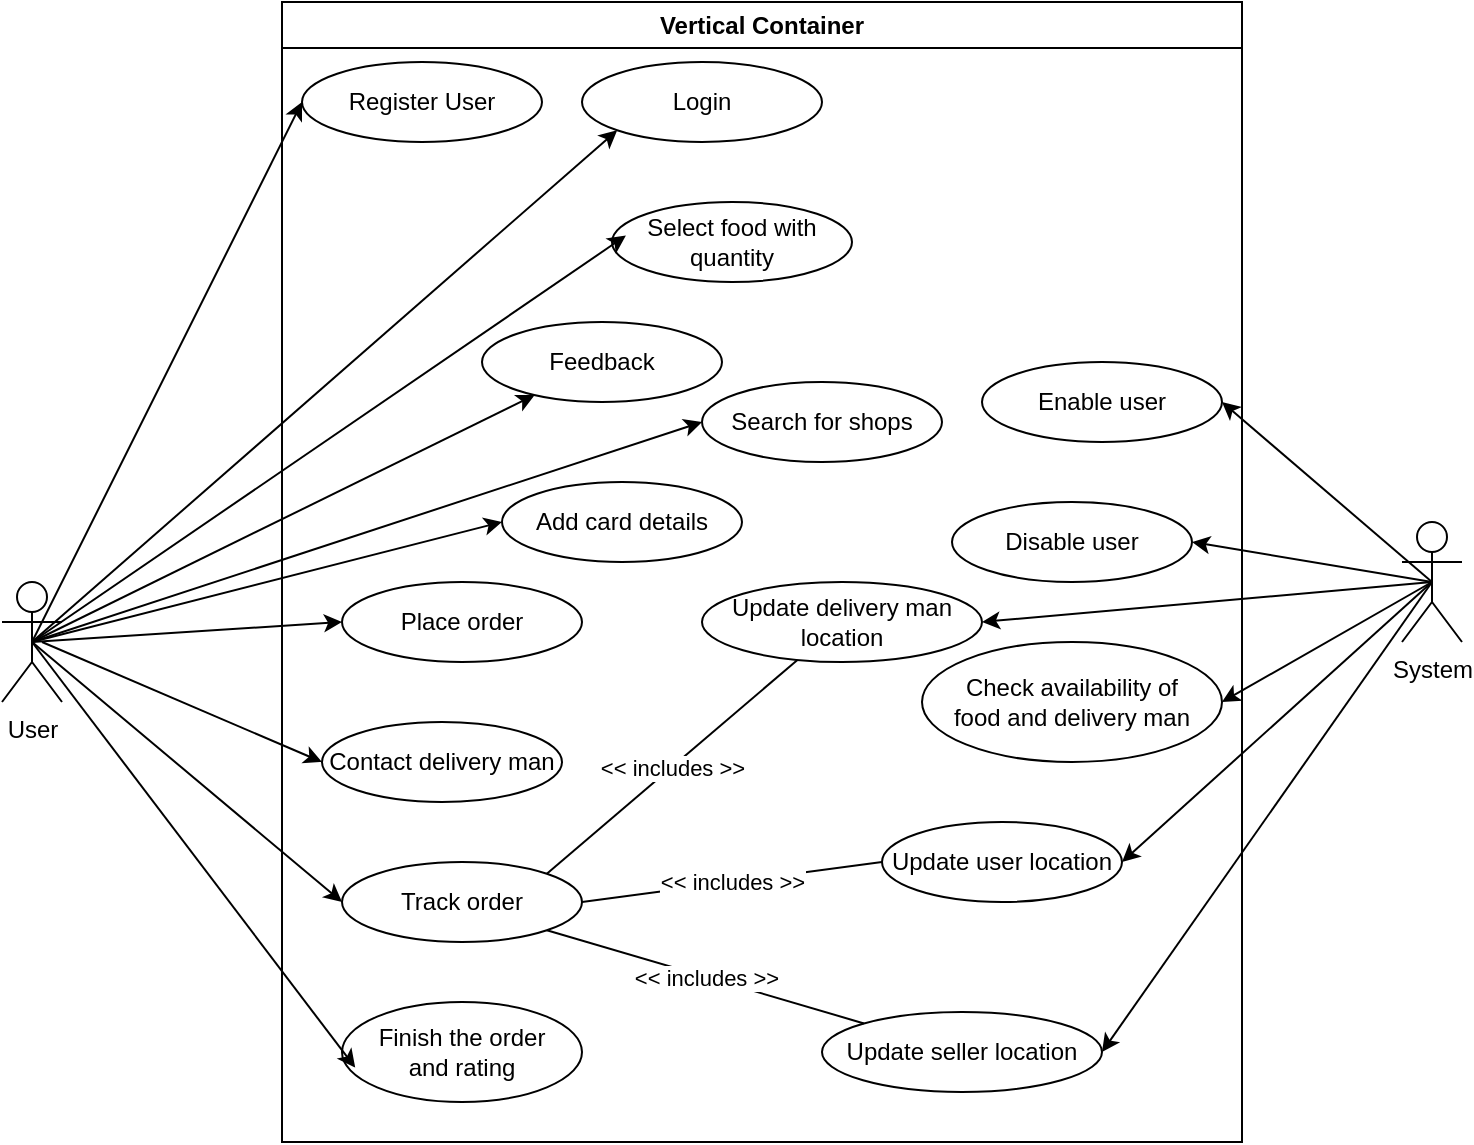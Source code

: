 <mxfile>
    <diagram id="sPiDQSD1WYUlKZ467R2T" name="User - System UseCase">
        <mxGraphModel dx="762" dy="563" grid="1" gridSize="10" guides="1" tooltips="1" connect="1" arrows="1" fold="1" page="1" pageScale="1" pageWidth="850" pageHeight="1100" background="#ffffff" math="0" shadow="0">
            <root>
                <mxCell id="0"/>
                <mxCell id="1" parent="0"/>
                <mxCell id="2" value="Vertical Container" style="swimlane;whiteSpace=wrap;html=1;" parent="1" vertex="1">
                    <mxGeometry x="200" y="120" width="480" height="570" as="geometry"/>
                </mxCell>
                <mxCell id="5" value="Register User" style="ellipse;whiteSpace=wrap;html=1;" parent="2" vertex="1">
                    <mxGeometry x="10" y="30" width="120" height="40" as="geometry"/>
                </mxCell>
                <mxCell id="6" value="Login" style="ellipse;whiteSpace=wrap;html=1;" parent="2" vertex="1">
                    <mxGeometry x="150" y="30" width="120" height="40" as="geometry"/>
                </mxCell>
                <mxCell id="13" value="Add card details" style="ellipse;whiteSpace=wrap;html=1;" parent="2" vertex="1">
                    <mxGeometry x="110" y="240" width="120" height="40" as="geometry"/>
                </mxCell>
                <mxCell id="14" value="Select food with quantity" style="ellipse;whiteSpace=wrap;html=1;" parent="2" vertex="1">
                    <mxGeometry x="165" y="100" width="120" height="40" as="geometry"/>
                </mxCell>
                <mxCell id="15" value="Place order" style="ellipse;whiteSpace=wrap;html=1;" parent="2" vertex="1">
                    <mxGeometry x="30" y="290" width="120" height="40" as="geometry"/>
                </mxCell>
                <mxCell id="12" value="Search for shops" style="ellipse;whiteSpace=wrap;html=1;" parent="2" vertex="1">
                    <mxGeometry x="210" y="190" width="120" height="40" as="geometry"/>
                </mxCell>
                <mxCell id="17" value="Check availability of &lt;br&gt;food and delivery man" style="ellipse;whiteSpace=wrap;html=1;" parent="2" vertex="1">
                    <mxGeometry x="320" y="320" width="150" height="60" as="geometry"/>
                </mxCell>
                <mxCell id="18" value="Contact delivery man" style="ellipse;whiteSpace=wrap;html=1;" parent="2" vertex="1">
                    <mxGeometry x="20" y="360" width="120" height="40" as="geometry"/>
                </mxCell>
                <mxCell id="19" value="Track order" style="ellipse;whiteSpace=wrap;html=1;" parent="2" vertex="1">
                    <mxGeometry x="30" y="430" width="120" height="40" as="geometry"/>
                </mxCell>
                <mxCell id="20" value="Finish the order &lt;br&gt;and rating" style="ellipse;whiteSpace=wrap;html=1;" parent="2" vertex="1">
                    <mxGeometry x="30" y="500" width="120" height="50" as="geometry"/>
                </mxCell>
                <mxCell id="22" value="Enable user" style="ellipse;whiteSpace=wrap;html=1;" parent="2" vertex="1">
                    <mxGeometry x="350" y="180" width="120" height="40" as="geometry"/>
                </mxCell>
                <mxCell id="23" value="Disable user" style="ellipse;whiteSpace=wrap;html=1;" parent="2" vertex="1">
                    <mxGeometry x="335" y="250" width="120" height="40" as="geometry"/>
                </mxCell>
                <mxCell id="24" value="Update user location" style="ellipse;whiteSpace=wrap;html=1;" parent="2" vertex="1">
                    <mxGeometry x="300" y="410" width="120" height="40" as="geometry"/>
                </mxCell>
                <mxCell id="25" value="Update delivery man location" style="ellipse;whiteSpace=wrap;html=1;" parent="2" vertex="1">
                    <mxGeometry x="210" y="290" width="140" height="40" as="geometry"/>
                </mxCell>
                <mxCell id="26" value="Update seller location" style="ellipse;whiteSpace=wrap;html=1;" parent="2" vertex="1">
                    <mxGeometry x="270" y="505" width="140" height="40" as="geometry"/>
                </mxCell>
                <mxCell id="32" value="" style="endArrow=none;html=1;exitX=1;exitY=0;exitDx=0;exitDy=0;endFill=0;" parent="2" source="19" target="25" edge="1">
                    <mxGeometry relative="1" as="geometry">
                        <mxPoint x="150" y="310" as="sourcePoint"/>
                        <mxPoint x="250" y="310" as="targetPoint"/>
                    </mxGeometry>
                </mxCell>
                <mxCell id="33" value="&amp;lt;&amp;lt; includes &amp;gt;&amp;gt;" style="edgeLabel;resizable=0;html=1;;align=center;verticalAlign=middle;" parent="32" connectable="0" vertex="1">
                    <mxGeometry relative="1" as="geometry"/>
                </mxCell>
                <mxCell id="39" value="" style="endArrow=none;html=1;exitX=1;exitY=1;exitDx=0;exitDy=0;endFill=0;" parent="2" source="19" target="26" edge="1">
                    <mxGeometry relative="1" as="geometry">
                        <mxPoint x="170" y="470" as="sourcePoint"/>
                        <mxPoint x="248" y="428" as="targetPoint"/>
                    </mxGeometry>
                </mxCell>
                <mxCell id="40" value="&amp;lt;&amp;lt; includes &amp;gt;&amp;gt;" style="edgeLabel;resizable=0;html=1;;align=center;verticalAlign=middle;" parent="39" connectable="0" vertex="1">
                    <mxGeometry relative="1" as="geometry"/>
                </mxCell>
                <mxCell id="37" value="" style="endArrow=none;html=1;endFill=0;exitX=1;exitY=0.5;exitDx=0;exitDy=0;entryX=0;entryY=0.5;entryDx=0;entryDy=0;" parent="2" source="19" target="24" edge="1">
                    <mxGeometry relative="1" as="geometry">
                        <mxPoint x="160" y="460" as="sourcePoint"/>
                        <mxPoint x="238" y="418" as="targetPoint"/>
                    </mxGeometry>
                </mxCell>
                <mxCell id="38" value="&amp;lt;&amp;lt; includes &amp;gt;&amp;gt;" style="edgeLabel;resizable=0;html=1;;align=center;verticalAlign=middle;" parent="37" connectable="0" vertex="1">
                    <mxGeometry relative="1" as="geometry"/>
                </mxCell>
                <mxCell id="F1N6Dcl1Otghm4sczvqa-54" value="Feedback" style="ellipse;whiteSpace=wrap;html=1;" parent="2" vertex="1">
                    <mxGeometry x="100" y="160" width="120" height="40" as="geometry"/>
                </mxCell>
                <mxCell id="27" style="edgeStyle=none;html=1;entryX=0;entryY=0.5;entryDx=0;entryDy=0;exitX=0.5;exitY=0.5;exitDx=0;exitDy=0;exitPerimeter=0;" parent="1" source="3" target="5" edge="1">
                    <mxGeometry relative="1" as="geometry"/>
                </mxCell>
                <mxCell id="42" style="edgeStyle=none;html=1;entryX=0;entryY=0.5;entryDx=0;entryDy=0;exitX=0.5;exitY=0.5;exitDx=0;exitDy=0;exitPerimeter=0;" parent="1" source="3" target="19" edge="1">
                    <mxGeometry relative="1" as="geometry"/>
                </mxCell>
                <mxCell id="43" style="edgeStyle=none;html=1;entryX=0;entryY=0.5;entryDx=0;entryDy=0;" parent="1" target="18" edge="1">
                    <mxGeometry relative="1" as="geometry">
                        <mxPoint x="80" y="440" as="sourcePoint"/>
                    </mxGeometry>
                </mxCell>
                <mxCell id="44" style="edgeStyle=none;html=1;exitX=0.5;exitY=0.5;exitDx=0;exitDy=0;exitPerimeter=0;entryX=0;entryY=0.5;entryDx=0;entryDy=0;" parent="1" source="3" target="15" edge="1">
                    <mxGeometry relative="1" as="geometry"/>
                </mxCell>
                <mxCell id="46" style="edgeStyle=none;html=1;exitX=0.5;exitY=0.5;exitDx=0;exitDy=0;exitPerimeter=0;entryX=0;entryY=1;entryDx=0;entryDy=0;" parent="1" source="3" target="6" edge="1">
                    <mxGeometry relative="1" as="geometry"/>
                </mxCell>
                <mxCell id="47" style="edgeStyle=none;html=1;exitX=0.5;exitY=0.5;exitDx=0;exitDy=0;exitPerimeter=0;entryX=0;entryY=0.5;entryDx=0;entryDy=0;" parent="1" source="3" target="12" edge="1">
                    <mxGeometry relative="1" as="geometry"/>
                </mxCell>
                <mxCell id="48" style="edgeStyle=none;html=1;exitX=0.5;exitY=0.5;exitDx=0;exitDy=0;exitPerimeter=0;entryX=0;entryY=0.5;entryDx=0;entryDy=0;" parent="1" source="3" target="13" edge="1">
                    <mxGeometry relative="1" as="geometry"/>
                </mxCell>
                <mxCell id="F1N6Dcl1Otghm4sczvqa-55" style="edgeStyle=none;html=1;exitX=0.5;exitY=0.5;exitDx=0;exitDy=0;exitPerimeter=0;" parent="1" source="3" target="F1N6Dcl1Otghm4sczvqa-54" edge="1">
                    <mxGeometry relative="1" as="geometry"/>
                </mxCell>
                <mxCell id="3" value="User" style="shape=umlActor;verticalLabelPosition=bottom;verticalAlign=top;html=1;outlineConnect=0;" parent="1" vertex="1">
                    <mxGeometry x="60" y="410" width="30" height="60" as="geometry"/>
                </mxCell>
                <mxCell id="49" style="edgeStyle=none;html=1;exitX=0.5;exitY=0.5;exitDx=0;exitDy=0;exitPerimeter=0;entryX=1;entryY=0.5;entryDx=0;entryDy=0;" parent="1" source="4" target="17" edge="1">
                    <mxGeometry relative="1" as="geometry"/>
                </mxCell>
                <mxCell id="50" style="edgeStyle=none;html=1;exitX=0.5;exitY=0.5;exitDx=0;exitDy=0;exitPerimeter=0;entryX=1;entryY=0.5;entryDx=0;entryDy=0;" parent="1" source="4" target="23" edge="1">
                    <mxGeometry relative="1" as="geometry"/>
                </mxCell>
                <mxCell id="51" style="edgeStyle=none;html=1;exitX=0.5;exitY=0.5;exitDx=0;exitDy=0;exitPerimeter=0;entryX=1;entryY=0.5;entryDx=0;entryDy=0;" parent="1" source="4" target="22" edge="1">
                    <mxGeometry relative="1" as="geometry"/>
                </mxCell>
                <mxCell id="52" style="edgeStyle=none;html=1;exitX=0.5;exitY=0.5;exitDx=0;exitDy=0;exitPerimeter=0;entryX=1;entryY=0.5;entryDx=0;entryDy=0;" parent="1" source="4" target="24" edge="1">
                    <mxGeometry relative="1" as="geometry"/>
                </mxCell>
                <mxCell id="53" style="edgeStyle=none;html=1;exitX=0.5;exitY=0.5;exitDx=0;exitDy=0;exitPerimeter=0;entryX=1;entryY=0.5;entryDx=0;entryDy=0;" parent="1" source="4" target="25" edge="1">
                    <mxGeometry relative="1" as="geometry"/>
                </mxCell>
                <mxCell id="54" style="edgeStyle=none;html=1;exitX=0.5;exitY=0.5;exitDx=0;exitDy=0;exitPerimeter=0;entryX=1;entryY=0.5;entryDx=0;entryDy=0;" parent="1" source="4" target="26" edge="1">
                    <mxGeometry relative="1" as="geometry"/>
                </mxCell>
                <mxCell id="4" value="System" style="shape=umlActor;verticalLabelPosition=bottom;verticalAlign=top;html=1;outlineConnect=0;" parent="1" vertex="1">
                    <mxGeometry x="760" y="380" width="30" height="60" as="geometry"/>
                </mxCell>
                <mxCell id="41" style="edgeStyle=none;html=1;entryX=0.055;entryY=0.656;entryDx=0;entryDy=0;entryPerimeter=0;exitX=0.5;exitY=0.5;exitDx=0;exitDy=0;exitPerimeter=0;" parent="1" source="3" target="20" edge="1">
                    <mxGeometry relative="1" as="geometry"/>
                </mxCell>
                <mxCell id="45" style="edgeStyle=none;html=1;exitX=0.5;exitY=0.5;exitDx=0;exitDy=0;exitPerimeter=0;entryX=0.058;entryY=0.42;entryDx=0;entryDy=0;entryPerimeter=0;" parent="1" source="3" target="14" edge="1">
                    <mxGeometry relative="1" as="geometry"/>
                </mxCell>
            </root>
        </mxGraphModel>
    </diagram>
    <diagram id="PKkmPdbLzbLM_oztJpBR" name="Seller - System UseCase">
        <mxGraphModel dx="762" dy="563" grid="1" gridSize="10" guides="1" tooltips="1" connect="1" arrows="1" fold="1" page="1" pageScale="1" pageWidth="850" pageHeight="1100" background="#ffffff" math="0" shadow="0">
            <root>
                <mxCell id="0"/>
                <mxCell id="1" parent="0"/>
                <mxCell id="msv-OToz38ANVsP8-WDj-1" value="Vertical Container" style="swimlane;whiteSpace=wrap;html=1;" parent="1" vertex="1">
                    <mxGeometry x="130" y="50" width="520" height="580" as="geometry"/>
                </mxCell>
                <mxCell id="Szv2yNROhOdhV4hLGMi6-1" value="Register User" style="ellipse;whiteSpace=wrap;html=1;" parent="msv-OToz38ANVsP8-WDj-1" vertex="1">
                    <mxGeometry x="30" y="30" width="120" height="40" as="geometry"/>
                </mxCell>
                <mxCell id="Szv2yNROhOdhV4hLGMi6-2" value="Login" style="ellipse;whiteSpace=wrap;html=1;" parent="msv-OToz38ANVsP8-WDj-1" vertex="1">
                    <mxGeometry x="170" y="40" width="120" height="40" as="geometry"/>
                </mxCell>
                <mxCell id="Szv2yNROhOdhV4hLGMi6-3" value="Food listing" style="ellipse;whiteSpace=wrap;html=1;" parent="msv-OToz38ANVsP8-WDj-1" vertex="1">
                    <mxGeometry x="80" y="170" width="120" height="40" as="geometry"/>
                </mxCell>
                <mxCell id="Szv2yNROhOdhV4hLGMi6-4" value="Receive orders" style="ellipse;whiteSpace=wrap;html=1;" parent="msv-OToz38ANVsP8-WDj-1" vertex="1">
                    <mxGeometry x="40" y="230" width="120" height="40" as="geometry"/>
                </mxCell>
                <mxCell id="Szv2yNROhOdhV4hLGMi6-5" value="Manage order" style="ellipse;whiteSpace=wrap;html=1;" parent="msv-OToz38ANVsP8-WDj-1" vertex="1">
                    <mxGeometry x="40" y="310" width="120" height="40" as="geometry"/>
                </mxCell>
                <mxCell id="Szv2yNROhOdhV4hLGMi6-6" value="Complete order&lt;br&gt;and hand over" style="ellipse;whiteSpace=wrap;html=1;" parent="msv-OToz38ANVsP8-WDj-1" vertex="1">
                    <mxGeometry x="40" y="390" width="120" height="40" as="geometry"/>
                </mxCell>
                <mxCell id="Szv2yNROhOdhV4hLGMi6-9" value="Reject order" style="ellipse;whiteSpace=wrap;html=1;" parent="msv-OToz38ANVsP8-WDj-1" vertex="1">
                    <mxGeometry x="265" y="310" width="120" height="40" as="geometry"/>
                </mxCell>
                <mxCell id="Szv2yNROhOdhV4hLGMi6-8" value="Update Status" style="ellipse;whiteSpace=wrap;html=1;" parent="msv-OToz38ANVsP8-WDj-1" vertex="1">
                    <mxGeometry x="235" y="390" width="120" height="40" as="geometry"/>
                </mxCell>
                <mxCell id="Szv2yNROhOdhV4hLGMi6-7" value="Accept order" style="ellipse;whiteSpace=wrap;html=1;" parent="msv-OToz38ANVsP8-WDj-1" vertex="1">
                    <mxGeometry x="250" y="200" width="120" height="40" as="geometry"/>
                </mxCell>
                <mxCell id="Szv2yNROhOdhV4hLGMi6-10" value="" style="endArrow=none;html=1;entryX=0;entryY=1;entryDx=0;entryDy=0;endFill=0;" parent="msv-OToz38ANVsP8-WDj-1" source="Szv2yNROhOdhV4hLGMi6-5" target="Szv2yNROhOdhV4hLGMi6-7" edge="1">
                    <mxGeometry relative="1" as="geometry">
                        <mxPoint x="230" y="240" as="sourcePoint"/>
                        <mxPoint x="330" y="240" as="targetPoint"/>
                    </mxGeometry>
                </mxCell>
                <mxCell id="Szv2yNROhOdhV4hLGMi6-11" value="&amp;lt;&amp;lt; includes &amp;gt;&amp;gt;" style="edgeLabel;resizable=0;html=1;;align=center;verticalAlign=middle;" parent="Szv2yNROhOdhV4hLGMi6-10" connectable="0" vertex="1">
                    <mxGeometry relative="1" as="geometry"/>
                </mxCell>
                <mxCell id="Szv2yNROhOdhV4hLGMi6-13" value="" style="endArrow=none;html=1;exitX=1;exitY=0.5;exitDx=0;exitDy=0;endFill=0;" parent="msv-OToz38ANVsP8-WDj-1" source="Szv2yNROhOdhV4hLGMi6-5" target="Szv2yNROhOdhV4hLGMi6-9" edge="1">
                    <mxGeometry relative="1" as="geometry">
                        <mxPoint x="140" y="323" as="sourcePoint"/>
                        <mxPoint x="278" y="244" as="targetPoint"/>
                    </mxGeometry>
                </mxCell>
                <mxCell id="Szv2yNROhOdhV4hLGMi6-14" value="&amp;lt;&amp;lt; includes &amp;gt;&amp;gt;" style="edgeLabel;resizable=0;html=1;;align=center;verticalAlign=middle;" parent="Szv2yNROhOdhV4hLGMi6-13" connectable="0" vertex="1">
                    <mxGeometry relative="1" as="geometry"/>
                </mxCell>
                <mxCell id="Szv2yNROhOdhV4hLGMi6-15" value="" style="endArrow=none;html=1;entryX=0.042;entryY=0.25;entryDx=0;entryDy=0;exitX=0.63;exitY=1.034;exitDx=0;exitDy=0;exitPerimeter=0;entryPerimeter=0;endFill=0;" parent="msv-OToz38ANVsP8-WDj-1" source="Szv2yNROhOdhV4hLGMi6-5" target="Szv2yNROhOdhV4hLGMi6-8" edge="1">
                    <mxGeometry relative="1" as="geometry">
                        <mxPoint x="150" y="333" as="sourcePoint"/>
                        <mxPoint x="288" y="254" as="targetPoint"/>
                    </mxGeometry>
                </mxCell>
                <mxCell id="Szv2yNROhOdhV4hLGMi6-16" value="&amp;lt;&amp;lt; incudes &amp;gt;&amp;gt;" style="edgeLabel;resizable=0;html=1;;align=center;verticalAlign=middle;" parent="Szv2yNROhOdhV4hLGMi6-15" connectable="0" vertex="1">
                    <mxGeometry relative="1" as="geometry"/>
                </mxCell>
                <mxCell id="Szv2yNROhOdhV4hLGMi6-17" value="pay monthly charge" style="ellipse;whiteSpace=wrap;html=1;" parent="msv-OToz38ANVsP8-WDj-1" vertex="1">
                    <mxGeometry x="40" y="500" width="120" height="40" as="geometry"/>
                </mxCell>
                <mxCell id="CAVG1F2eJPkoQ4ae2xxj-1" value="Enable user" style="ellipse;whiteSpace=wrap;html=1;" parent="msv-OToz38ANVsP8-WDj-1" vertex="1">
                    <mxGeometry x="370" y="250" width="120" height="40" as="geometry"/>
                </mxCell>
                <mxCell id="CAVG1F2eJPkoQ4ae2xxj-2" value="Disable user" style="ellipse;whiteSpace=wrap;html=1;" parent="msv-OToz38ANVsP8-WDj-1" vertex="1">
                    <mxGeometry x="370" y="370" width="120" height="40" as="geometry"/>
                </mxCell>
                <mxCell id="CAVG1F2eJPkoQ4ae2xxj-4" value="Update seller location" style="ellipse;whiteSpace=wrap;html=1;" parent="msv-OToz38ANVsP8-WDj-1" vertex="1">
                    <mxGeometry x="175" y="100" width="120" height="40" as="geometry"/>
                </mxCell>
                <mxCell id="CAVG1F2eJPkoQ4ae2xxj-10" value="Add account&lt;br&gt;details" style="ellipse;whiteSpace=wrap;html=1;" parent="msv-OToz38ANVsP8-WDj-1" vertex="1">
                    <mxGeometry x="10" y="80" width="120" height="40" as="geometry"/>
                </mxCell>
                <mxCell id="81dPuT-H80L0h49TOswk-1" value="Feedback" style="ellipse;whiteSpace=wrap;html=1;" parent="msv-OToz38ANVsP8-WDj-1" vertex="1">
                    <mxGeometry x="40" y="450" width="120" height="40" as="geometry"/>
                </mxCell>
                <mxCell id="Szv2yNROhOdhV4hLGMi6-18" style="edgeStyle=none;html=1;exitX=0.5;exitY=0.5;exitDx=0;exitDy=0;exitPerimeter=0;entryX=0;entryY=0.5;entryDx=0;entryDy=0;" parent="1" source="msv-OToz38ANVsP8-WDj-2" target="Szv2yNROhOdhV4hLGMi6-1" edge="1">
                    <mxGeometry relative="1" as="geometry"/>
                </mxCell>
                <mxCell id="Szv2yNROhOdhV4hLGMi6-19" style="edgeStyle=none;html=1;exitX=0.5;exitY=0.5;exitDx=0;exitDy=0;exitPerimeter=0;entryX=0;entryY=0.5;entryDx=0;entryDy=0;" parent="1" source="msv-OToz38ANVsP8-WDj-2" target="Szv2yNROhOdhV4hLGMi6-17" edge="1">
                    <mxGeometry relative="1" as="geometry"/>
                </mxCell>
                <mxCell id="Szv2yNROhOdhV4hLGMi6-20" style="edgeStyle=none;html=1;exitX=0.5;exitY=0.5;exitDx=0;exitDy=0;exitPerimeter=0;entryX=0;entryY=1;entryDx=0;entryDy=0;" parent="1" source="msv-OToz38ANVsP8-WDj-2" target="Szv2yNROhOdhV4hLGMi6-2" edge="1">
                    <mxGeometry relative="1" as="geometry"/>
                </mxCell>
                <mxCell id="Szv2yNROhOdhV4hLGMi6-22" style="edgeStyle=none;html=1;exitX=0.5;exitY=0.5;exitDx=0;exitDy=0;exitPerimeter=0;entryX=0;entryY=0.5;entryDx=0;entryDy=0;" parent="1" source="msv-OToz38ANVsP8-WDj-2" target="Szv2yNROhOdhV4hLGMi6-3" edge="1">
                    <mxGeometry relative="1" as="geometry"/>
                </mxCell>
                <mxCell id="Szv2yNROhOdhV4hLGMi6-26" style="edgeStyle=none;html=1;exitX=0.5;exitY=0.5;exitDx=0;exitDy=0;exitPerimeter=0;" parent="1" source="msv-OToz38ANVsP8-WDj-2" target="Szv2yNROhOdhV4hLGMi6-4" edge="1">
                    <mxGeometry relative="1" as="geometry"/>
                </mxCell>
                <mxCell id="Szv2yNROhOdhV4hLGMi6-27" style="edgeStyle=none;html=1;exitX=0.5;exitY=0.5;exitDx=0;exitDy=0;exitPerimeter=0;entryX=0;entryY=0.5;entryDx=0;entryDy=0;" parent="1" source="msv-OToz38ANVsP8-WDj-2" target="Szv2yNROhOdhV4hLGMi6-5" edge="1">
                    <mxGeometry relative="1" as="geometry"/>
                </mxCell>
                <mxCell id="CAVG1F2eJPkoQ4ae2xxj-6" style="edgeStyle=none;html=1;exitX=0.5;exitY=0.5;exitDx=0;exitDy=0;exitPerimeter=0;entryX=0;entryY=0.5;entryDx=0;entryDy=0;" parent="1" source="msv-OToz38ANVsP8-WDj-2" target="CAVG1F2eJPkoQ4ae2xxj-4" edge="1">
                    <mxGeometry relative="1" as="geometry"/>
                </mxCell>
                <mxCell id="CAVG1F2eJPkoQ4ae2xxj-11" style="edgeStyle=none;html=1;exitX=0.5;exitY=0.5;exitDx=0;exitDy=0;exitPerimeter=0;entryX=0;entryY=1;entryDx=0;entryDy=0;" parent="1" source="msv-OToz38ANVsP8-WDj-2" target="CAVG1F2eJPkoQ4ae2xxj-10" edge="1">
                    <mxGeometry relative="1" as="geometry"/>
                </mxCell>
                <mxCell id="81dPuT-H80L0h49TOswk-2" style="edgeStyle=none;html=1;exitX=0.5;exitY=0.5;exitDx=0;exitDy=0;exitPerimeter=0;entryX=0;entryY=0.5;entryDx=0;entryDy=0;" parent="1" source="msv-OToz38ANVsP8-WDj-2" target="81dPuT-H80L0h49TOswk-1" edge="1">
                    <mxGeometry relative="1" as="geometry"/>
                </mxCell>
                <mxCell id="msv-OToz38ANVsP8-WDj-2" value="Seller" style="shape=umlActor;verticalLabelPosition=bottom;verticalAlign=top;html=1;outlineConnect=0;" parent="1" vertex="1">
                    <mxGeometry x="30" y="280" width="30" height="60" as="geometry"/>
                </mxCell>
                <mxCell id="CAVG1F2eJPkoQ4ae2xxj-7" style="edgeStyle=none;html=1;exitX=0.5;exitY=0.5;exitDx=0;exitDy=0;exitPerimeter=0;entryX=1;entryY=0.5;entryDx=0;entryDy=0;" parent="1" source="msv-OToz38ANVsP8-WDj-3" target="CAVG1F2eJPkoQ4ae2xxj-4" edge="1">
                    <mxGeometry relative="1" as="geometry"/>
                </mxCell>
                <mxCell id="CAVG1F2eJPkoQ4ae2xxj-8" style="edgeStyle=none;html=1;exitX=0.5;exitY=0.5;exitDx=0;exitDy=0;exitPerimeter=0;" parent="1" source="msv-OToz38ANVsP8-WDj-3" target="CAVG1F2eJPkoQ4ae2xxj-1" edge="1">
                    <mxGeometry relative="1" as="geometry"/>
                </mxCell>
                <mxCell id="CAVG1F2eJPkoQ4ae2xxj-9" style="edgeStyle=none;html=1;exitX=0.5;exitY=0.5;exitDx=0;exitDy=0;exitPerimeter=0;entryX=1;entryY=0.5;entryDx=0;entryDy=0;" parent="1" source="msv-OToz38ANVsP8-WDj-3" target="CAVG1F2eJPkoQ4ae2xxj-2" edge="1">
                    <mxGeometry relative="1" as="geometry"/>
                </mxCell>
                <mxCell id="msv-OToz38ANVsP8-WDj-3" value="System" style="shape=umlActor;verticalLabelPosition=bottom;verticalAlign=top;html=1;outlineConnect=0;" parent="1" vertex="1">
                    <mxGeometry x="710" y="275" width="30" height="60" as="geometry"/>
                </mxCell>
                <mxCell id="Szv2yNROhOdhV4hLGMi6-21" style="edgeStyle=none;html=1;exitX=0.5;exitY=0.5;exitDx=0;exitDy=0;exitPerimeter=0;entryX=0;entryY=0.5;entryDx=0;entryDy=0;" parent="1" source="msv-OToz38ANVsP8-WDj-2" target="Szv2yNROhOdhV4hLGMi6-6" edge="1">
                    <mxGeometry relative="1" as="geometry"/>
                </mxCell>
            </root>
        </mxGraphModel>
    </diagram>
    <diagram id="6oHlnOmtwxzvdwBHJJPr" name="Delivery Man - System UseCase">
        <mxGraphModel dx="1089" dy="804" grid="1" gridSize="10" guides="1" tooltips="1" connect="1" arrows="1" fold="1" page="1" pageScale="1" pageWidth="850" pageHeight="1100" background="#ffffff" math="0" shadow="0">
            <root>
                <mxCell id="0"/>
                <mxCell id="1" parent="0"/>
                <mxCell id="G2WG-wDk9YUgOTQ8q9Aw-1" value="Vertical Container" style="swimlane;whiteSpace=wrap;html=1;" parent="1" vertex="1">
                    <mxGeometry x="130" y="50" width="520" height="650" as="geometry"/>
                </mxCell>
                <mxCell id="G2WG-wDk9YUgOTQ8q9Aw-2" value="Register User" style="ellipse;whiteSpace=wrap;html=1;" parent="G2WG-wDk9YUgOTQ8q9Aw-1" vertex="1">
                    <mxGeometry x="30" y="30" width="120" height="40" as="geometry"/>
                </mxCell>
                <mxCell id="G2WG-wDk9YUgOTQ8q9Aw-3" value="Login" style="ellipse;whiteSpace=wrap;html=1;" parent="G2WG-wDk9YUgOTQ8q9Aw-1" vertex="1">
                    <mxGeometry x="170" y="40" width="120" height="40" as="geometry"/>
                </mxCell>
                <mxCell id="G2WG-wDk9YUgOTQ8q9Aw-4" value="See nearest orders&lt;br&gt;list" style="ellipse;whiteSpace=wrap;html=1;" parent="G2WG-wDk9YUgOTQ8q9Aw-1" vertex="1">
                    <mxGeometry x="80" y="170" width="120" height="40" as="geometry"/>
                </mxCell>
                <mxCell id="G2WG-wDk9YUgOTQ8q9Aw-5" value="Confirm order" style="ellipse;whiteSpace=wrap;html=1;" parent="G2WG-wDk9YUgOTQ8q9Aw-1" vertex="1">
                    <mxGeometry x="40" y="230" width="120" height="40" as="geometry"/>
                </mxCell>
                <mxCell id="G2WG-wDk9YUgOTQ8q9Aw-6" value="Track order" style="ellipse;whiteSpace=wrap;html=1;" parent="G2WG-wDk9YUgOTQ8q9Aw-1" vertex="1">
                    <mxGeometry x="90" y="290" width="120" height="40" as="geometry"/>
                </mxCell>
                <mxCell id="G2WG-wDk9YUgOTQ8q9Aw-7" value="Complete order&lt;br&gt;and hand over" style="ellipse;whiteSpace=wrap;html=1;" parent="G2WG-wDk9YUgOTQ8q9Aw-1" vertex="1">
                    <mxGeometry x="50" y="470" width="120" height="40" as="geometry"/>
                </mxCell>
                <mxCell id="G2WG-wDk9YUgOTQ8q9Aw-8" value="Update seller location" style="ellipse;whiteSpace=wrap;html=1;" parent="G2WG-wDk9YUgOTQ8q9Aw-1" vertex="1">
                    <mxGeometry x="340" y="320" width="120" height="40" as="geometry"/>
                </mxCell>
                <mxCell id="G2WG-wDk9YUgOTQ8q9Aw-9" value="Update Delivery &lt;br&gt;man location" style="ellipse;whiteSpace=wrap;html=1;" parent="G2WG-wDk9YUgOTQ8q9Aw-1" vertex="1">
                    <mxGeometry x="310" y="380" width="120" height="40" as="geometry"/>
                </mxCell>
                <mxCell id="G2WG-wDk9YUgOTQ8q9Aw-10" value="Update user location" style="ellipse;whiteSpace=wrap;html=1;" parent="G2WG-wDk9YUgOTQ8q9Aw-1" vertex="1">
                    <mxGeometry x="280" y="190" width="120" height="40" as="geometry"/>
                </mxCell>
                <mxCell id="G2WG-wDk9YUgOTQ8q9Aw-11" value="" style="endArrow=none;html=1;entryX=0;entryY=1;entryDx=0;entryDy=0;endFill=0;" parent="G2WG-wDk9YUgOTQ8q9Aw-1" source="G2WG-wDk9YUgOTQ8q9Aw-6" target="G2WG-wDk9YUgOTQ8q9Aw-10" edge="1">
                    <mxGeometry relative="1" as="geometry">
                        <mxPoint x="230" y="240" as="sourcePoint"/>
                        <mxPoint x="330" y="240" as="targetPoint"/>
                    </mxGeometry>
                </mxCell>
                <mxCell id="G2WG-wDk9YUgOTQ8q9Aw-12" value="&amp;lt;&amp;lt; includes &amp;gt;&amp;gt;" style="edgeLabel;resizable=0;html=1;;align=center;verticalAlign=middle;" parent="G2WG-wDk9YUgOTQ8q9Aw-11" connectable="0" vertex="1">
                    <mxGeometry relative="1" as="geometry"/>
                </mxCell>
                <mxCell id="G2WG-wDk9YUgOTQ8q9Aw-13" value="" style="endArrow=none;html=1;exitX=1;exitY=0.5;exitDx=0;exitDy=0;endFill=0;" parent="G2WG-wDk9YUgOTQ8q9Aw-1" source="G2WG-wDk9YUgOTQ8q9Aw-6" target="G2WG-wDk9YUgOTQ8q9Aw-8" edge="1">
                    <mxGeometry relative="1" as="geometry">
                        <mxPoint x="140" y="323" as="sourcePoint"/>
                        <mxPoint x="278" y="244" as="targetPoint"/>
                    </mxGeometry>
                </mxCell>
                <mxCell id="G2WG-wDk9YUgOTQ8q9Aw-14" value="&amp;lt;&amp;lt; includes &amp;gt;&amp;gt;" style="edgeLabel;resizable=0;html=1;;align=center;verticalAlign=middle;" parent="G2WG-wDk9YUgOTQ8q9Aw-13" connectable="0" vertex="1">
                    <mxGeometry relative="1" as="geometry"/>
                </mxCell>
                <mxCell id="G2WG-wDk9YUgOTQ8q9Aw-15" value="" style="endArrow=none;html=1;entryX=0.042;entryY=0.25;entryDx=0;entryDy=0;exitX=0.63;exitY=1.034;exitDx=0;exitDy=0;exitPerimeter=0;entryPerimeter=0;endFill=0;" parent="G2WG-wDk9YUgOTQ8q9Aw-1" source="G2WG-wDk9YUgOTQ8q9Aw-6" target="G2WG-wDk9YUgOTQ8q9Aw-9" edge="1">
                    <mxGeometry relative="1" as="geometry">
                        <mxPoint x="150" y="333" as="sourcePoint"/>
                        <mxPoint x="288" y="254" as="targetPoint"/>
                    </mxGeometry>
                </mxCell>
                <mxCell id="G2WG-wDk9YUgOTQ8q9Aw-16" value="&amp;lt;&amp;lt; incudes &amp;gt;&amp;gt;" style="edgeLabel;resizable=0;html=1;;align=center;verticalAlign=middle;" parent="G2WG-wDk9YUgOTQ8q9Aw-15" connectable="0" vertex="1">
                    <mxGeometry relative="1" as="geometry"/>
                </mxCell>
                <mxCell id="G2WG-wDk9YUgOTQ8q9Aw-17" value="pay monthly charge" style="ellipse;whiteSpace=wrap;html=1;" parent="G2WG-wDk9YUgOTQ8q9Aw-1" vertex="1">
                    <mxGeometry x="40" y="600" width="120" height="40" as="geometry"/>
                </mxCell>
                <mxCell id="G2WG-wDk9YUgOTQ8q9Aw-18" value="Enable user" style="ellipse;whiteSpace=wrap;html=1;" parent="G2WG-wDk9YUgOTQ8q9Aw-1" vertex="1">
                    <mxGeometry x="355" y="245" width="120" height="40" as="geometry"/>
                </mxCell>
                <mxCell id="G2WG-wDk9YUgOTQ8q9Aw-19" value="Disable user" style="ellipse;whiteSpace=wrap;html=1;" parent="G2WG-wDk9YUgOTQ8q9Aw-1" vertex="1">
                    <mxGeometry x="340" y="440" width="120" height="40" as="geometry"/>
                </mxCell>
                <mxCell id="G2WG-wDk9YUgOTQ8q9Aw-20" value="Update seller location" style="ellipse;whiteSpace=wrap;html=1;" parent="G2WG-wDk9YUgOTQ8q9Aw-1" vertex="1">
                    <mxGeometry x="175" y="100" width="120" height="40" as="geometry"/>
                </mxCell>
                <mxCell id="G2WG-wDk9YUgOTQ8q9Aw-21" value="Add account&lt;br&gt;details" style="ellipse;whiteSpace=wrap;html=1;" parent="G2WG-wDk9YUgOTQ8q9Aw-1" vertex="1">
                    <mxGeometry x="10" y="80" width="120" height="40" as="geometry"/>
                </mxCell>
                <mxCell id="G2WG-wDk9YUgOTQ8q9Aw-39" value="Get order from seller" style="ellipse;whiteSpace=wrap;html=1;" parent="G2WG-wDk9YUgOTQ8q9Aw-1" vertex="1">
                    <mxGeometry x="70" y="360" width="120" height="40" as="geometry"/>
                </mxCell>
                <mxCell id="G2WG-wDk9YUgOTQ8q9Aw-40" value="Contact customer" style="ellipse;whiteSpace=wrap;html=1;" parent="G2WG-wDk9YUgOTQ8q9Aw-1" vertex="1">
                    <mxGeometry x="70" y="420" width="120" height="40" as="geometry"/>
                </mxCell>
                <mxCell id="8g9_Hl39VoF_eCipuqV6-1" value="Feedback" style="ellipse;whiteSpace=wrap;html=1;" parent="G2WG-wDk9YUgOTQ8q9Aw-1" vertex="1">
                    <mxGeometry x="50" y="540" width="120" height="40" as="geometry"/>
                </mxCell>
                <mxCell id="G2WG-wDk9YUgOTQ8q9Aw-22" style="edgeStyle=none;html=1;exitX=0.5;exitY=0.5;exitDx=0;exitDy=0;exitPerimeter=0;entryX=0;entryY=0.5;entryDx=0;entryDy=0;" parent="1" source="G2WG-wDk9YUgOTQ8q9Aw-30" target="G2WG-wDk9YUgOTQ8q9Aw-2" edge="1">
                    <mxGeometry relative="1" as="geometry"/>
                </mxCell>
                <mxCell id="G2WG-wDk9YUgOTQ8q9Aw-23" style="edgeStyle=none;html=1;exitX=0.5;exitY=0.5;exitDx=0;exitDy=0;exitPerimeter=0;entryX=0;entryY=0.5;entryDx=0;entryDy=0;" parent="1" source="G2WG-wDk9YUgOTQ8q9Aw-30" target="G2WG-wDk9YUgOTQ8q9Aw-17" edge="1">
                    <mxGeometry relative="1" as="geometry"/>
                </mxCell>
                <mxCell id="G2WG-wDk9YUgOTQ8q9Aw-24" style="edgeStyle=none;html=1;exitX=0.5;exitY=0.5;exitDx=0;exitDy=0;exitPerimeter=0;entryX=0;entryY=1;entryDx=0;entryDy=0;" parent="1" source="G2WG-wDk9YUgOTQ8q9Aw-30" target="G2WG-wDk9YUgOTQ8q9Aw-3" edge="1">
                    <mxGeometry relative="1" as="geometry"/>
                </mxCell>
                <mxCell id="G2WG-wDk9YUgOTQ8q9Aw-25" style="edgeStyle=none;html=1;exitX=0.5;exitY=0.5;exitDx=0;exitDy=0;exitPerimeter=0;entryX=0;entryY=0.5;entryDx=0;entryDy=0;" parent="1" source="G2WG-wDk9YUgOTQ8q9Aw-30" target="G2WG-wDk9YUgOTQ8q9Aw-4" edge="1">
                    <mxGeometry relative="1" as="geometry"/>
                </mxCell>
                <mxCell id="G2WG-wDk9YUgOTQ8q9Aw-26" style="edgeStyle=none;html=1;exitX=0.5;exitY=0.5;exitDx=0;exitDy=0;exitPerimeter=0;" parent="1" source="G2WG-wDk9YUgOTQ8q9Aw-30" target="G2WG-wDk9YUgOTQ8q9Aw-5" edge="1">
                    <mxGeometry relative="1" as="geometry"/>
                </mxCell>
                <mxCell id="G2WG-wDk9YUgOTQ8q9Aw-27" style="edgeStyle=none;html=1;exitX=0.5;exitY=0.5;exitDx=0;exitDy=0;exitPerimeter=0;entryX=0;entryY=0.5;entryDx=0;entryDy=0;" parent="1" source="G2WG-wDk9YUgOTQ8q9Aw-30" target="G2WG-wDk9YUgOTQ8q9Aw-6" edge="1">
                    <mxGeometry relative="1" as="geometry"/>
                </mxCell>
                <mxCell id="G2WG-wDk9YUgOTQ8q9Aw-28" style="edgeStyle=none;html=1;exitX=0.5;exitY=0.5;exitDx=0;exitDy=0;exitPerimeter=0;entryX=0;entryY=0.5;entryDx=0;entryDy=0;" parent="1" source="G2WG-wDk9YUgOTQ8q9Aw-30" target="G2WG-wDk9YUgOTQ8q9Aw-20" edge="1">
                    <mxGeometry relative="1" as="geometry"/>
                </mxCell>
                <mxCell id="G2WG-wDk9YUgOTQ8q9Aw-29" style="edgeStyle=none;html=1;exitX=0.5;exitY=0.5;exitDx=0;exitDy=0;exitPerimeter=0;entryX=0;entryY=1;entryDx=0;entryDy=0;" parent="1" source="G2WG-wDk9YUgOTQ8q9Aw-30" target="G2WG-wDk9YUgOTQ8q9Aw-21" edge="1">
                    <mxGeometry relative="1" as="geometry"/>
                </mxCell>
                <mxCell id="8g9_Hl39VoF_eCipuqV6-2" style="edgeStyle=none;html=1;exitX=0.5;exitY=0.5;exitDx=0;exitDy=0;exitPerimeter=0;entryX=0;entryY=0.5;entryDx=0;entryDy=0;" parent="1" source="G2WG-wDk9YUgOTQ8q9Aw-30" target="8g9_Hl39VoF_eCipuqV6-1" edge="1">
                    <mxGeometry relative="1" as="geometry"/>
                </mxCell>
                <mxCell id="G2WG-wDk9YUgOTQ8q9Aw-30" value="Delivery Man" style="shape=umlActor;verticalLabelPosition=bottom;verticalAlign=top;html=1;outlineConnect=0;" parent="1" vertex="1">
                    <mxGeometry x="30" y="280" width="30" height="60" as="geometry"/>
                </mxCell>
                <mxCell id="G2WG-wDk9YUgOTQ8q9Aw-31" style="edgeStyle=none;html=1;exitX=0.5;exitY=0.5;exitDx=0;exitDy=0;exitPerimeter=0;entryX=1;entryY=0.5;entryDx=0;entryDy=0;" parent="1" source="G2WG-wDk9YUgOTQ8q9Aw-34" target="G2WG-wDk9YUgOTQ8q9Aw-20" edge="1">
                    <mxGeometry relative="1" as="geometry"/>
                </mxCell>
                <mxCell id="G2WG-wDk9YUgOTQ8q9Aw-32" style="edgeStyle=none;html=1;exitX=0.5;exitY=0.5;exitDx=0;exitDy=0;exitPerimeter=0;" parent="1" source="G2WG-wDk9YUgOTQ8q9Aw-34" target="G2WG-wDk9YUgOTQ8q9Aw-18" edge="1">
                    <mxGeometry relative="1" as="geometry"/>
                </mxCell>
                <mxCell id="G2WG-wDk9YUgOTQ8q9Aw-33" style="edgeStyle=none;html=1;exitX=0.5;exitY=0.5;exitDx=0;exitDy=0;exitPerimeter=0;entryX=1;entryY=0.5;entryDx=0;entryDy=0;" parent="1" source="G2WG-wDk9YUgOTQ8q9Aw-34" target="G2WG-wDk9YUgOTQ8q9Aw-19" edge="1">
                    <mxGeometry relative="1" as="geometry"/>
                </mxCell>
                <mxCell id="G2WG-wDk9YUgOTQ8q9Aw-36" style="edgeStyle=none;html=1;exitX=0.5;exitY=0.5;exitDx=0;exitDy=0;exitPerimeter=0;entryX=1;entryY=0.5;entryDx=0;entryDy=0;" parent="1" source="G2WG-wDk9YUgOTQ8q9Aw-34" target="G2WG-wDk9YUgOTQ8q9Aw-10" edge="1">
                    <mxGeometry relative="1" as="geometry"/>
                </mxCell>
                <mxCell id="G2WG-wDk9YUgOTQ8q9Aw-37" style="edgeStyle=none;html=1;exitX=0.5;exitY=0.5;exitDx=0;exitDy=0;exitPerimeter=0;entryX=1;entryY=0.5;entryDx=0;entryDy=0;" parent="1" source="G2WG-wDk9YUgOTQ8q9Aw-34" target="G2WG-wDk9YUgOTQ8q9Aw-8" edge="1">
                    <mxGeometry relative="1" as="geometry"/>
                </mxCell>
                <mxCell id="G2WG-wDk9YUgOTQ8q9Aw-38" style="edgeStyle=none;html=1;exitX=0.5;exitY=0.5;exitDx=0;exitDy=0;exitPerimeter=0;entryX=1;entryY=0.5;entryDx=0;entryDy=0;" parent="1" source="G2WG-wDk9YUgOTQ8q9Aw-34" target="G2WG-wDk9YUgOTQ8q9Aw-9" edge="1">
                    <mxGeometry relative="1" as="geometry"/>
                </mxCell>
                <mxCell id="G2WG-wDk9YUgOTQ8q9Aw-34" value="System" style="shape=umlActor;verticalLabelPosition=bottom;verticalAlign=top;html=1;outlineConnect=0;" parent="1" vertex="1">
                    <mxGeometry x="710" y="275" width="30" height="60" as="geometry"/>
                </mxCell>
                <mxCell id="G2WG-wDk9YUgOTQ8q9Aw-35" style="edgeStyle=none;html=1;exitX=0.5;exitY=0.5;exitDx=0;exitDy=0;exitPerimeter=0;entryX=0;entryY=0.5;entryDx=0;entryDy=0;" parent="1" source="G2WG-wDk9YUgOTQ8q9Aw-30" target="G2WG-wDk9YUgOTQ8q9Aw-7" edge="1">
                    <mxGeometry relative="1" as="geometry"/>
                </mxCell>
                <mxCell id="G2WG-wDk9YUgOTQ8q9Aw-42" style="edgeStyle=none;html=1;exitX=0.5;exitY=0.5;exitDx=0;exitDy=0;exitPerimeter=0;entryX=0.018;entryY=0.29;entryDx=0;entryDy=0;entryPerimeter=0;" parent="1" source="G2WG-wDk9YUgOTQ8q9Aw-30" target="G2WG-wDk9YUgOTQ8q9Aw-39" edge="1">
                    <mxGeometry relative="1" as="geometry"/>
                </mxCell>
                <mxCell id="G2WG-wDk9YUgOTQ8q9Aw-43" style="edgeStyle=none;html=1;exitX=0.5;exitY=0.5;exitDx=0;exitDy=0;exitPerimeter=0;entryX=0.012;entryY=0.27;entryDx=0;entryDy=0;entryPerimeter=0;" parent="1" source="G2WG-wDk9YUgOTQ8q9Aw-30" target="G2WG-wDk9YUgOTQ8q9Aw-40" edge="1">
                    <mxGeometry relative="1" as="geometry"/>
                </mxCell>
            </root>
        </mxGraphModel>
    </diagram>
</mxfile>